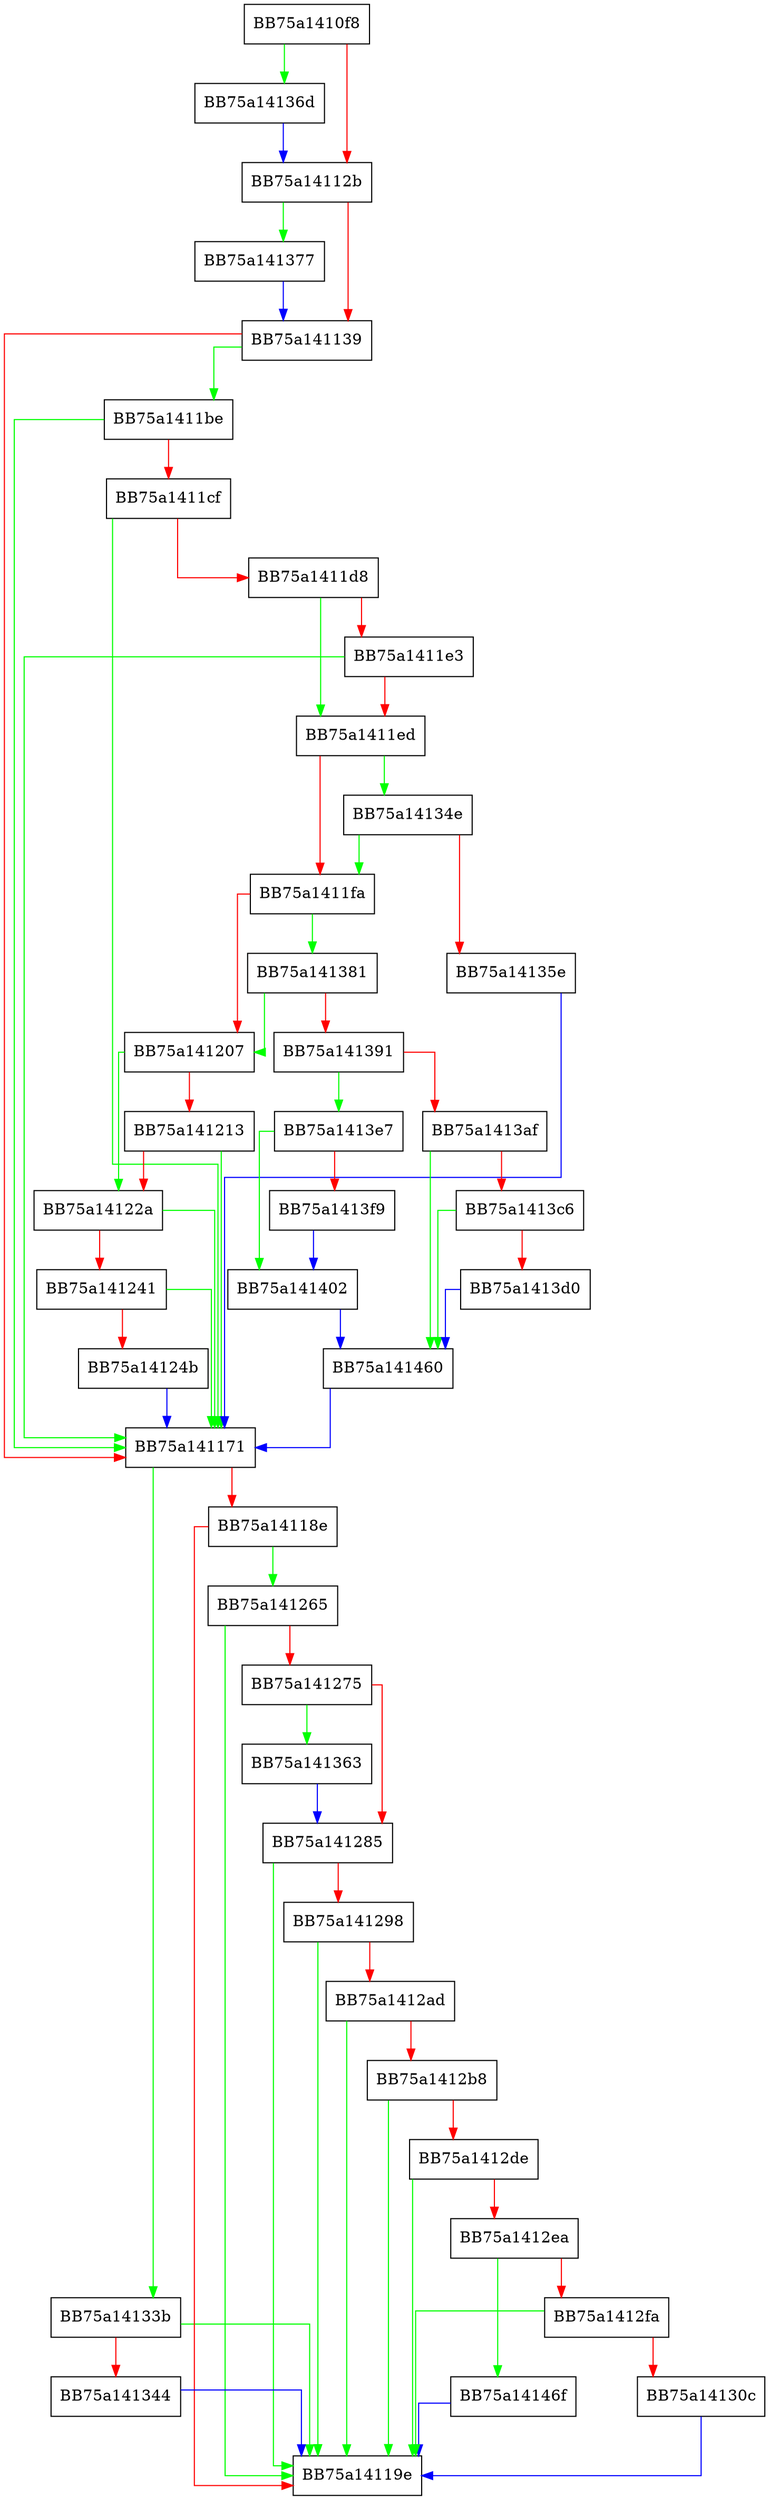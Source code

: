 digraph SyncPostOpen {
  node [shape="box"];
  graph [splines=ortho];
  BB75a1410f8 -> BB75a14136d [color="green"];
  BB75a1410f8 -> BB75a14112b [color="red"];
  BB75a14112b -> BB75a141377 [color="green"];
  BB75a14112b -> BB75a141139 [color="red"];
  BB75a141139 -> BB75a1411be [color="green"];
  BB75a141139 -> BB75a141171 [color="red"];
  BB75a141171 -> BB75a14133b [color="green"];
  BB75a141171 -> BB75a14118e [color="red"];
  BB75a14118e -> BB75a141265 [color="green"];
  BB75a14118e -> BB75a14119e [color="red"];
  BB75a1411be -> BB75a141171 [color="green"];
  BB75a1411be -> BB75a1411cf [color="red"];
  BB75a1411cf -> BB75a141171 [color="green"];
  BB75a1411cf -> BB75a1411d8 [color="red"];
  BB75a1411d8 -> BB75a1411ed [color="green"];
  BB75a1411d8 -> BB75a1411e3 [color="red"];
  BB75a1411e3 -> BB75a141171 [color="green"];
  BB75a1411e3 -> BB75a1411ed [color="red"];
  BB75a1411ed -> BB75a14134e [color="green"];
  BB75a1411ed -> BB75a1411fa [color="red"];
  BB75a1411fa -> BB75a141381 [color="green"];
  BB75a1411fa -> BB75a141207 [color="red"];
  BB75a141207 -> BB75a14122a [color="green"];
  BB75a141207 -> BB75a141213 [color="red"];
  BB75a141213 -> BB75a141171 [color="green"];
  BB75a141213 -> BB75a14122a [color="red"];
  BB75a14122a -> BB75a141171 [color="green"];
  BB75a14122a -> BB75a141241 [color="red"];
  BB75a141241 -> BB75a141171 [color="green"];
  BB75a141241 -> BB75a14124b [color="red"];
  BB75a14124b -> BB75a141171 [color="blue"];
  BB75a141265 -> BB75a14119e [color="green"];
  BB75a141265 -> BB75a141275 [color="red"];
  BB75a141275 -> BB75a141363 [color="green"];
  BB75a141275 -> BB75a141285 [color="red"];
  BB75a141285 -> BB75a14119e [color="green"];
  BB75a141285 -> BB75a141298 [color="red"];
  BB75a141298 -> BB75a14119e [color="green"];
  BB75a141298 -> BB75a1412ad [color="red"];
  BB75a1412ad -> BB75a14119e [color="green"];
  BB75a1412ad -> BB75a1412b8 [color="red"];
  BB75a1412b8 -> BB75a14119e [color="green"];
  BB75a1412b8 -> BB75a1412de [color="red"];
  BB75a1412de -> BB75a14119e [color="green"];
  BB75a1412de -> BB75a1412ea [color="red"];
  BB75a1412ea -> BB75a14146f [color="green"];
  BB75a1412ea -> BB75a1412fa [color="red"];
  BB75a1412fa -> BB75a14119e [color="green"];
  BB75a1412fa -> BB75a14130c [color="red"];
  BB75a14130c -> BB75a14119e [color="blue"];
  BB75a14133b -> BB75a14119e [color="green"];
  BB75a14133b -> BB75a141344 [color="red"];
  BB75a141344 -> BB75a14119e [color="blue"];
  BB75a14134e -> BB75a1411fa [color="green"];
  BB75a14134e -> BB75a14135e [color="red"];
  BB75a14135e -> BB75a141171 [color="blue"];
  BB75a141363 -> BB75a141285 [color="blue"];
  BB75a14136d -> BB75a14112b [color="blue"];
  BB75a141377 -> BB75a141139 [color="blue"];
  BB75a141381 -> BB75a141207 [color="green"];
  BB75a141381 -> BB75a141391 [color="red"];
  BB75a141391 -> BB75a1413e7 [color="green"];
  BB75a141391 -> BB75a1413af [color="red"];
  BB75a1413af -> BB75a141460 [color="green"];
  BB75a1413af -> BB75a1413c6 [color="red"];
  BB75a1413c6 -> BB75a141460 [color="green"];
  BB75a1413c6 -> BB75a1413d0 [color="red"];
  BB75a1413d0 -> BB75a141460 [color="blue"];
  BB75a1413e7 -> BB75a141402 [color="green"];
  BB75a1413e7 -> BB75a1413f9 [color="red"];
  BB75a1413f9 -> BB75a141402 [color="blue"];
  BB75a141402 -> BB75a141460 [color="blue"];
  BB75a141460 -> BB75a141171 [color="blue"];
  BB75a14146f -> BB75a14119e [color="blue"];
}